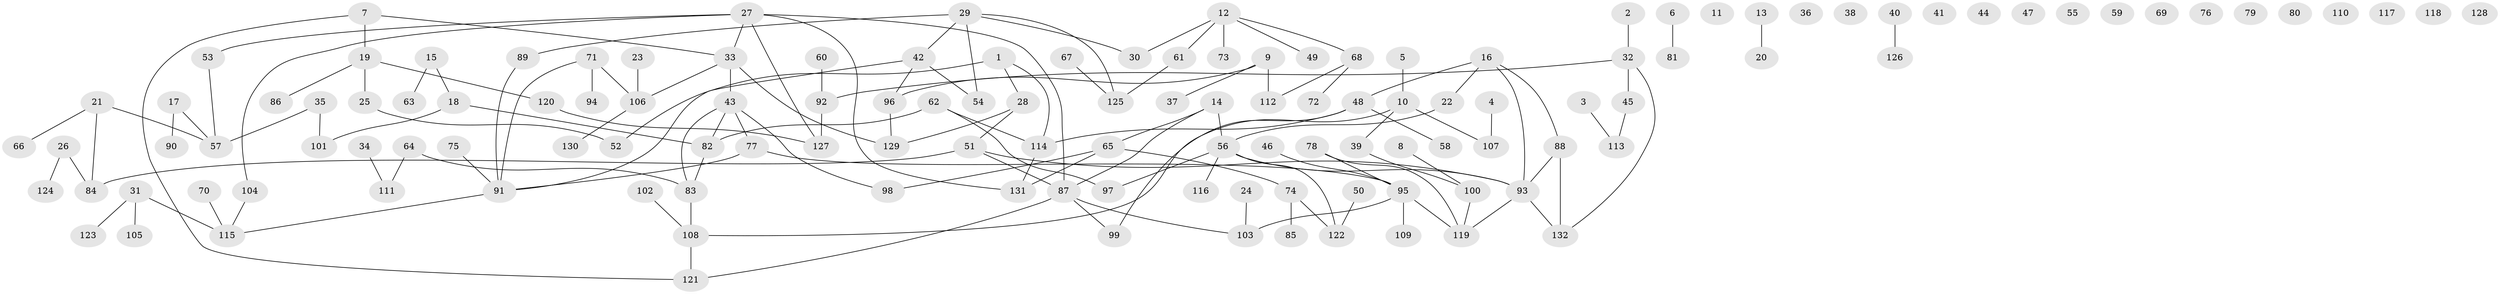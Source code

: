 // coarse degree distribution, {4: 0.09836065573770492, 6: 0.03278688524590164, 3: 0.19672131147540983, 2: 0.2459016393442623, 1: 0.2786885245901639, 5: 0.09836065573770492, 10: 0.01639344262295082, 8: 0.01639344262295082, 7: 0.01639344262295082}
// Generated by graph-tools (version 1.1) at 2025/35/03/04/25 23:35:46]
// undirected, 132 vertices, 144 edges
graph export_dot {
  node [color=gray90,style=filled];
  1;
  2;
  3;
  4;
  5;
  6;
  7;
  8;
  9;
  10;
  11;
  12;
  13;
  14;
  15;
  16;
  17;
  18;
  19;
  20;
  21;
  22;
  23;
  24;
  25;
  26;
  27;
  28;
  29;
  30;
  31;
  32;
  33;
  34;
  35;
  36;
  37;
  38;
  39;
  40;
  41;
  42;
  43;
  44;
  45;
  46;
  47;
  48;
  49;
  50;
  51;
  52;
  53;
  54;
  55;
  56;
  57;
  58;
  59;
  60;
  61;
  62;
  63;
  64;
  65;
  66;
  67;
  68;
  69;
  70;
  71;
  72;
  73;
  74;
  75;
  76;
  77;
  78;
  79;
  80;
  81;
  82;
  83;
  84;
  85;
  86;
  87;
  88;
  89;
  90;
  91;
  92;
  93;
  94;
  95;
  96;
  97;
  98;
  99;
  100;
  101;
  102;
  103;
  104;
  105;
  106;
  107;
  108;
  109;
  110;
  111;
  112;
  113;
  114;
  115;
  116;
  117;
  118;
  119;
  120;
  121;
  122;
  123;
  124;
  125;
  126;
  127;
  128;
  129;
  130;
  131;
  132;
  1 -- 28;
  1 -- 52;
  1 -- 114;
  2 -- 32;
  3 -- 113;
  4 -- 107;
  5 -- 10;
  6 -- 81;
  7 -- 19;
  7 -- 33;
  7 -- 121;
  8 -- 100;
  9 -- 37;
  9 -- 96;
  9 -- 112;
  10 -- 39;
  10 -- 107;
  10 -- 108;
  12 -- 30;
  12 -- 49;
  12 -- 61;
  12 -- 68;
  12 -- 73;
  13 -- 20;
  14 -- 56;
  14 -- 65;
  14 -- 87;
  15 -- 18;
  15 -- 63;
  16 -- 22;
  16 -- 48;
  16 -- 88;
  16 -- 93;
  17 -- 57;
  17 -- 90;
  18 -- 82;
  18 -- 101;
  19 -- 25;
  19 -- 86;
  19 -- 120;
  21 -- 57;
  21 -- 66;
  21 -- 84;
  22 -- 56;
  23 -- 106;
  24 -- 103;
  25 -- 52;
  26 -- 84;
  26 -- 124;
  27 -- 33;
  27 -- 53;
  27 -- 87;
  27 -- 104;
  27 -- 127;
  27 -- 131;
  28 -- 51;
  28 -- 129;
  29 -- 30;
  29 -- 42;
  29 -- 54;
  29 -- 89;
  29 -- 125;
  31 -- 105;
  31 -- 115;
  31 -- 123;
  32 -- 45;
  32 -- 92;
  32 -- 132;
  33 -- 43;
  33 -- 106;
  33 -- 129;
  34 -- 111;
  35 -- 57;
  35 -- 101;
  39 -- 100;
  40 -- 126;
  42 -- 54;
  42 -- 91;
  42 -- 96;
  43 -- 77;
  43 -- 82;
  43 -- 83;
  43 -- 98;
  45 -- 113;
  46 -- 95;
  48 -- 58;
  48 -- 99;
  48 -- 114;
  50 -- 122;
  51 -- 84;
  51 -- 87;
  51 -- 93;
  53 -- 57;
  56 -- 93;
  56 -- 97;
  56 -- 116;
  56 -- 122;
  60 -- 92;
  61 -- 125;
  62 -- 82;
  62 -- 97;
  62 -- 114;
  64 -- 83;
  64 -- 111;
  65 -- 74;
  65 -- 98;
  65 -- 131;
  67 -- 125;
  68 -- 72;
  68 -- 112;
  70 -- 115;
  71 -- 91;
  71 -- 94;
  71 -- 106;
  74 -- 85;
  74 -- 122;
  75 -- 91;
  77 -- 91;
  77 -- 95;
  78 -- 95;
  78 -- 119;
  82 -- 83;
  83 -- 108;
  87 -- 99;
  87 -- 103;
  87 -- 121;
  88 -- 93;
  88 -- 132;
  89 -- 91;
  91 -- 115;
  92 -- 127;
  93 -- 119;
  93 -- 132;
  95 -- 103;
  95 -- 109;
  95 -- 119;
  96 -- 129;
  100 -- 119;
  102 -- 108;
  104 -- 115;
  106 -- 130;
  108 -- 121;
  114 -- 131;
  120 -- 127;
}

